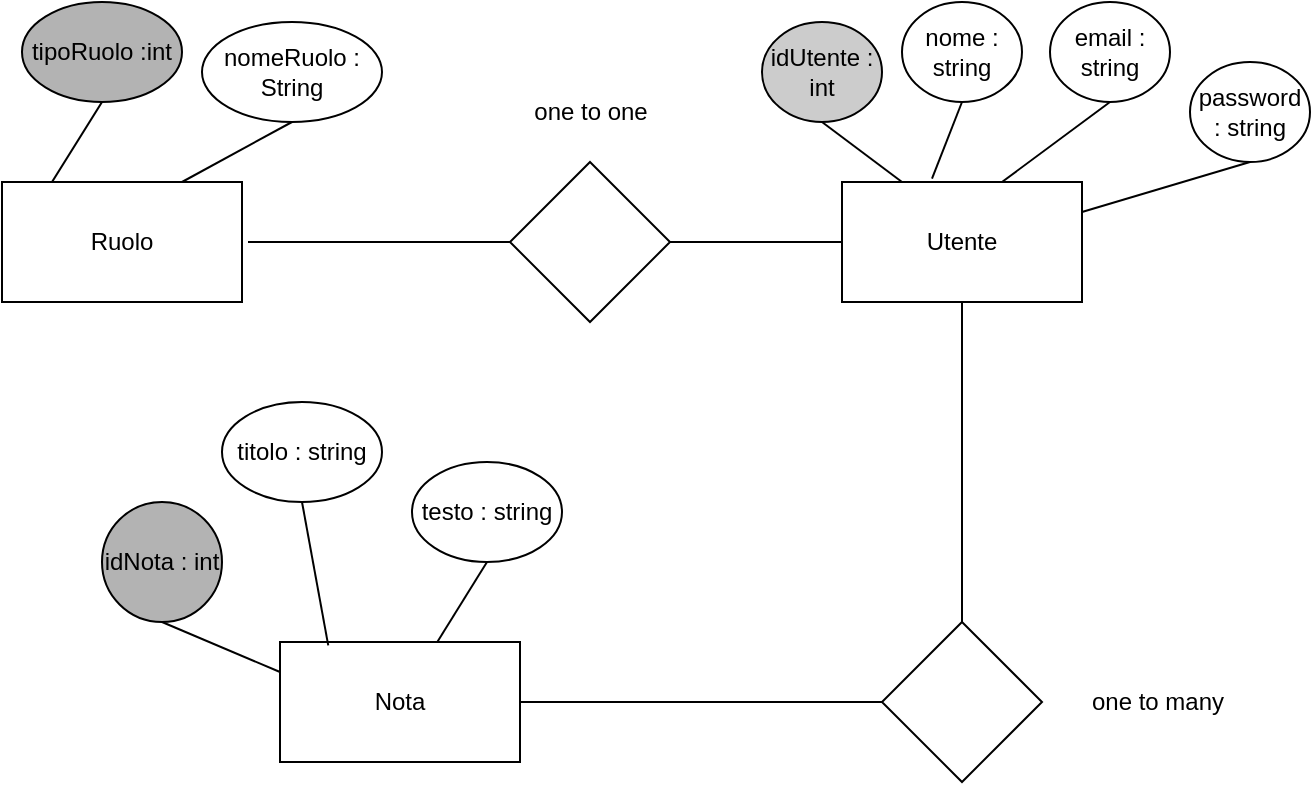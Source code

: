 <mxfile version="13.9.9" type="device"><diagram id="6U_27ykBTGzFmqCdoYEG" name="Pagina-1"><mxGraphModel dx="1185" dy="685" grid="1" gridSize="10" guides="1" tooltips="1" connect="1" arrows="1" fold="1" page="1" pageScale="1" pageWidth="827" pageHeight="1169" math="0" shadow="0"><root><mxCell id="0"/><mxCell id="1" parent="0"/><mxCell id="gYiiPyvQMUyvhLZJ2sVM-1" value="Ruolo" style="rounded=0;whiteSpace=wrap;html=1;" vertex="1" parent="1"><mxGeometry x="160" y="120" width="120" height="60" as="geometry"/></mxCell><mxCell id="gYiiPyvQMUyvhLZJ2sVM-2" value="" style="endArrow=none;html=1;entryX=0.5;entryY=1;entryDx=0;entryDy=0;" edge="1" parent="1" target="gYiiPyvQMUyvhLZJ2sVM-3"><mxGeometry width="50" height="50" relative="1" as="geometry"><mxPoint x="185" y="120" as="sourcePoint"/><mxPoint x="190" y="60" as="targetPoint"/></mxGeometry></mxCell><mxCell id="gYiiPyvQMUyvhLZJ2sVM-3" value="tipoRuolo :int" style="ellipse;whiteSpace=wrap;html=1;fillColor=#B3B3B3;" vertex="1" parent="1"><mxGeometry x="170" y="30" width="80" height="50" as="geometry"/></mxCell><mxCell id="gYiiPyvQMUyvhLZJ2sVM-4" value="" style="endArrow=none;html=1;entryX=0.5;entryY=1;entryDx=0;entryDy=0;exitX=0.75;exitY=0;exitDx=0;exitDy=0;" edge="1" target="gYiiPyvQMUyvhLZJ2sVM-5" parent="1" source="gYiiPyvQMUyvhLZJ2sVM-1"><mxGeometry width="50" height="50" relative="1" as="geometry"><mxPoint x="287" y="100" as="sourcePoint"/><mxPoint x="531" y="200" as="targetPoint"/></mxGeometry></mxCell><mxCell id="gYiiPyvQMUyvhLZJ2sVM-5" value="nomeRuolo : String" style="ellipse;whiteSpace=wrap;html=1;" vertex="1" parent="1"><mxGeometry x="260" y="40" width="90" height="50" as="geometry"/></mxCell><mxCell id="gYiiPyvQMUyvhLZJ2sVM-6" value="" style="rhombus;whiteSpace=wrap;html=1;fillColor=#FFFFFF;" vertex="1" parent="1"><mxGeometry x="414" y="110" width="80" height="80" as="geometry"/></mxCell><mxCell id="gYiiPyvQMUyvhLZJ2sVM-7" value="" style="endArrow=none;html=1;entryX=0;entryY=0.5;entryDx=0;entryDy=0;" edge="1" parent="1" target="gYiiPyvQMUyvhLZJ2sVM-6"><mxGeometry width="50" height="50" relative="1" as="geometry"><mxPoint x="283" y="150" as="sourcePoint"/><mxPoint x="420" y="230" as="targetPoint"/></mxGeometry></mxCell><mxCell id="gYiiPyvQMUyvhLZJ2sVM-8" value="one to one" style="text;html=1;align=center;verticalAlign=middle;resizable=0;points=[];autosize=1;" vertex="1" parent="1"><mxGeometry x="419" y="75" width="70" height="20" as="geometry"/></mxCell><mxCell id="gYiiPyvQMUyvhLZJ2sVM-9" value="Utente" style="rounded=0;whiteSpace=wrap;html=1;fillColor=#FFFFFF;" vertex="1" parent="1"><mxGeometry x="580" y="120" width="120" height="60" as="geometry"/></mxCell><mxCell id="gYiiPyvQMUyvhLZJ2sVM-10" value="" style="endArrow=none;html=1;entryX=0.5;entryY=1;entryDx=0;entryDy=0;exitX=0.25;exitY=0;exitDx=0;exitDy=0;" edge="1" target="gYiiPyvQMUyvhLZJ2sVM-11" parent="1" source="gYiiPyvQMUyvhLZJ2sVM-9"><mxGeometry width="50" height="50" relative="1" as="geometry"><mxPoint x="590" y="130" as="sourcePoint"/><mxPoint x="620" y="60" as="targetPoint"/></mxGeometry></mxCell><mxCell id="gYiiPyvQMUyvhLZJ2sVM-11" value="idUtente : int" style="ellipse;whiteSpace=wrap;html=1;fillColor=#CCCCCC;" vertex="1" parent="1"><mxGeometry x="540" y="40" width="60" height="50" as="geometry"/></mxCell><mxCell id="gYiiPyvQMUyvhLZJ2sVM-12" value="" style="endArrow=none;html=1;entryX=0.5;entryY=1;entryDx=0;entryDy=0;exitX=0.375;exitY=-0.028;exitDx=0;exitDy=0;exitPerimeter=0;" edge="1" parent="1" target="gYiiPyvQMUyvhLZJ2sVM-13" source="gYiiPyvQMUyvhLZJ2sVM-9"><mxGeometry width="50" height="50" relative="1" as="geometry"><mxPoint x="620" y="130" as="sourcePoint"/><mxPoint x="630" y="70" as="targetPoint"/></mxGeometry></mxCell><mxCell id="gYiiPyvQMUyvhLZJ2sVM-13" value="nome : string" style="ellipse;whiteSpace=wrap;html=1;" vertex="1" parent="1"><mxGeometry x="610" y="30" width="60" height="50" as="geometry"/></mxCell><mxCell id="gYiiPyvQMUyvhLZJ2sVM-14" value="" style="endArrow=none;html=1;entryX=0.5;entryY=1;entryDx=0;entryDy=0;" edge="1" parent="1" target="gYiiPyvQMUyvhLZJ2sVM-15"><mxGeometry width="50" height="50" relative="1" as="geometry"><mxPoint x="660" y="120" as="sourcePoint"/><mxPoint x="640" y="80" as="targetPoint"/></mxGeometry></mxCell><mxCell id="gYiiPyvQMUyvhLZJ2sVM-15" value="email : string" style="ellipse;whiteSpace=wrap;html=1;" vertex="1" parent="1"><mxGeometry x="684" y="30" width="60" height="50" as="geometry"/></mxCell><mxCell id="gYiiPyvQMUyvhLZJ2sVM-18" value="" style="endArrow=none;html=1;entryX=0.5;entryY=1;entryDx=0;entryDy=0;exitX=1;exitY=0.25;exitDx=0;exitDy=0;" edge="1" parent="1" target="gYiiPyvQMUyvhLZJ2sVM-19" source="gYiiPyvQMUyvhLZJ2sVM-9"><mxGeometry width="50" height="50" relative="1" as="geometry"><mxPoint x="820" y="130" as="sourcePoint"/><mxPoint x="830" y="70" as="targetPoint"/></mxGeometry></mxCell><mxCell id="gYiiPyvQMUyvhLZJ2sVM-19" value="password : string" style="ellipse;whiteSpace=wrap;html=1;" vertex="1" parent="1"><mxGeometry x="754" y="60" width="60" height="50" as="geometry"/></mxCell><mxCell id="gYiiPyvQMUyvhLZJ2sVM-20" value="" style="endArrow=none;html=1;entryX=1;entryY=0.5;entryDx=0;entryDy=0;exitX=0;exitY=0.5;exitDx=0;exitDy=0;" edge="1" parent="1" source="gYiiPyvQMUyvhLZJ2sVM-9" target="gYiiPyvQMUyvhLZJ2sVM-6"><mxGeometry width="50" height="50" relative="1" as="geometry"><mxPoint x="370" y="250" as="sourcePoint"/><mxPoint x="420" y="200" as="targetPoint"/></mxGeometry></mxCell><mxCell id="gYiiPyvQMUyvhLZJ2sVM-21" value="Nota" style="rounded=0;whiteSpace=wrap;html=1;" vertex="1" parent="1"><mxGeometry x="299" y="350" width="120" height="60" as="geometry"/></mxCell><mxCell id="gYiiPyvQMUyvhLZJ2sVM-22" value="" style="endArrow=none;html=1;entryX=0.5;entryY=1;entryDx=0;entryDy=0;" edge="1" target="gYiiPyvQMUyvhLZJ2sVM-23" parent="1" source="gYiiPyvQMUyvhLZJ2sVM-21"><mxGeometry width="50" height="50" relative="1" as="geometry"><mxPoint x="395" y="270" as="sourcePoint"/><mxPoint x="400" y="210" as="targetPoint"/></mxGeometry></mxCell><mxCell id="gYiiPyvQMUyvhLZJ2sVM-23" value="testo : string" style="ellipse;whiteSpace=wrap;html=1;" vertex="1" parent="1"><mxGeometry x="365" y="260" width="75" height="50" as="geometry"/></mxCell><mxCell id="gYiiPyvQMUyvhLZJ2sVM-24" value="" style="endArrow=none;html=1;entryX=0.5;entryY=1;entryDx=0;entryDy=0;exitX=0.201;exitY=0.028;exitDx=0;exitDy=0;exitPerimeter=0;" edge="1" target="gYiiPyvQMUyvhLZJ2sVM-25" parent="1" source="gYiiPyvQMUyvhLZJ2sVM-21"><mxGeometry width="50" height="50" relative="1" as="geometry"><mxPoint x="335" y="320" as="sourcePoint"/><mxPoint x="340" y="260" as="targetPoint"/></mxGeometry></mxCell><mxCell id="gYiiPyvQMUyvhLZJ2sVM-25" value="titolo : string" style="ellipse;whiteSpace=wrap;html=1;" vertex="1" parent="1"><mxGeometry x="270" y="230" width="80" height="50" as="geometry"/></mxCell><mxCell id="gYiiPyvQMUyvhLZJ2sVM-26" value="" style="endArrow=none;html=1;entryX=0.5;entryY=1;entryDx=0;entryDy=0;exitX=0;exitY=0.25;exitDx=0;exitDy=0;" edge="1" target="gYiiPyvQMUyvhLZJ2sVM-27" parent="1" source="gYiiPyvQMUyvhLZJ2sVM-21"><mxGeometry width="50" height="50" relative="1" as="geometry"><mxPoint x="308.32" y="374.18" as="sourcePoint"/><mxPoint x="260" y="310" as="targetPoint"/></mxGeometry></mxCell><mxCell id="gYiiPyvQMUyvhLZJ2sVM-27" value="idNota : int" style="ellipse;whiteSpace=wrap;html=1;fillColor=#B3B3B3;" vertex="1" parent="1"><mxGeometry x="210" y="280" width="60" height="60" as="geometry"/></mxCell><mxCell id="gYiiPyvQMUyvhLZJ2sVM-28" value="" style="rhombus;whiteSpace=wrap;html=1;" vertex="1" parent="1"><mxGeometry x="600" y="340" width="80" height="80" as="geometry"/></mxCell><mxCell id="gYiiPyvQMUyvhLZJ2sVM-29" value="one to many" style="text;html=1;strokeColor=none;fillColor=none;align=center;verticalAlign=middle;whiteSpace=wrap;rounded=0;" vertex="1" parent="1"><mxGeometry x="700" y="370" width="76" height="20" as="geometry"/></mxCell><mxCell id="gYiiPyvQMUyvhLZJ2sVM-30" value="" style="endArrow=none;html=1;entryX=1;entryY=0.5;entryDx=0;entryDy=0;exitX=0;exitY=0.5;exitDx=0;exitDy=0;" edge="1" parent="1" source="gYiiPyvQMUyvhLZJ2sVM-28" target="gYiiPyvQMUyvhLZJ2sVM-21"><mxGeometry width="50" height="50" relative="1" as="geometry"><mxPoint x="293" y="160" as="sourcePoint"/><mxPoint x="424" y="160" as="targetPoint"/></mxGeometry></mxCell><mxCell id="gYiiPyvQMUyvhLZJ2sVM-31" value="" style="endArrow=none;html=1;entryX=0.5;entryY=1;entryDx=0;entryDy=0;exitX=0.5;exitY=0;exitDx=0;exitDy=0;" edge="1" parent="1" source="gYiiPyvQMUyvhLZJ2sVM-28" target="gYiiPyvQMUyvhLZJ2sVM-9"><mxGeometry width="50" height="50" relative="1" as="geometry"><mxPoint x="614.0" y="360" as="sourcePoint"/><mxPoint x="429" y="390" as="targetPoint"/></mxGeometry></mxCell></root></mxGraphModel></diagram></mxfile>